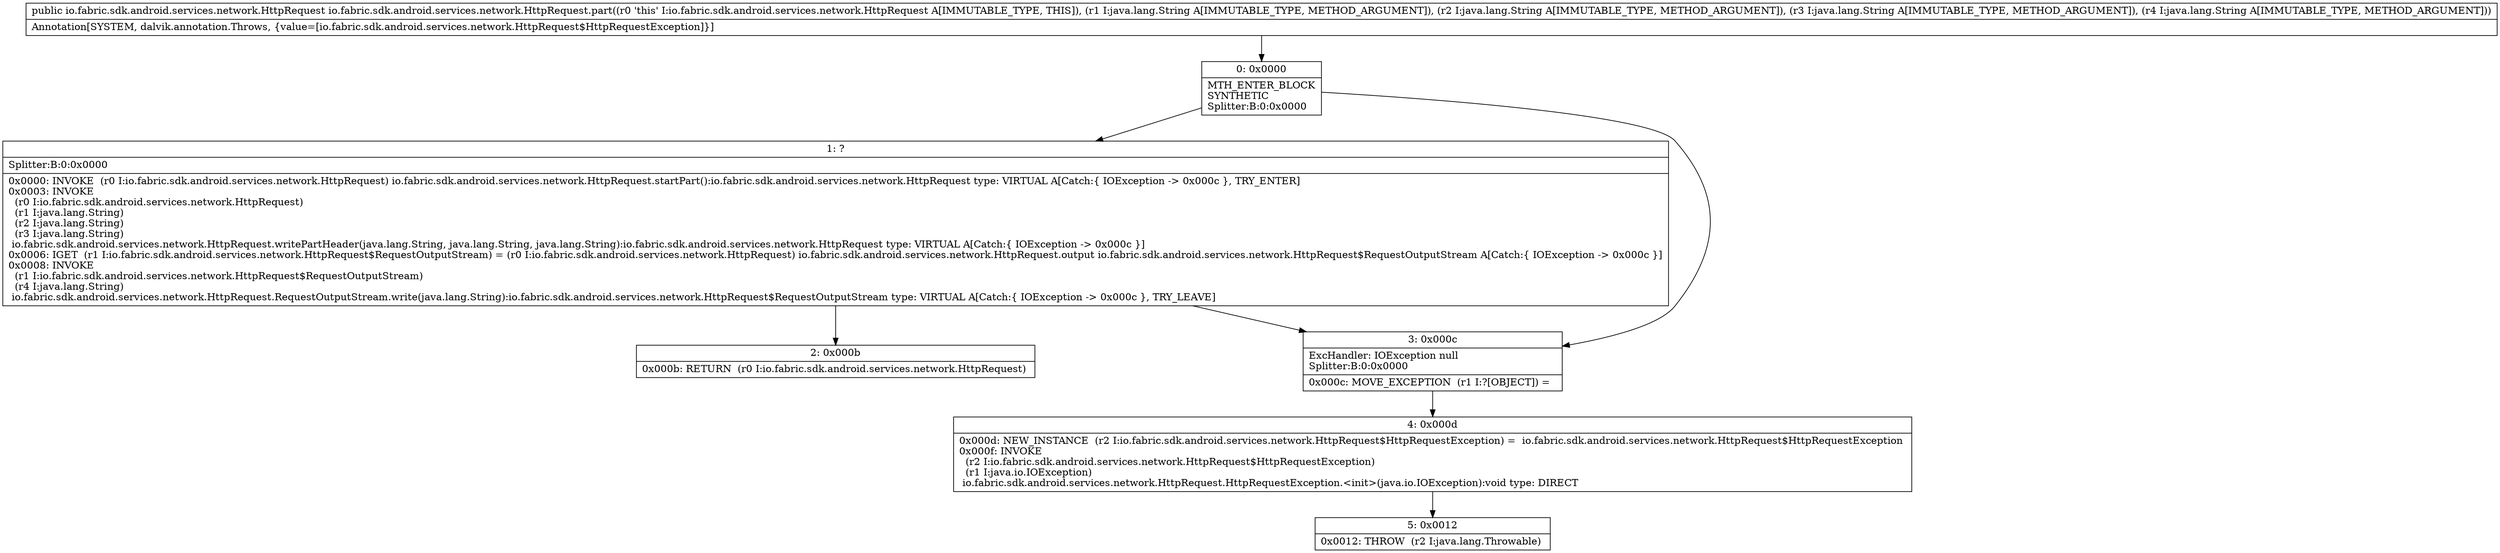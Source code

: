 digraph "CFG forio.fabric.sdk.android.services.network.HttpRequest.part(Ljava\/lang\/String;Ljava\/lang\/String;Ljava\/lang\/String;Ljava\/lang\/String;)Lio\/fabric\/sdk\/android\/services\/network\/HttpRequest;" {
Node_0 [shape=record,label="{0\:\ 0x0000|MTH_ENTER_BLOCK\lSYNTHETIC\lSplitter:B:0:0x0000\l}"];
Node_1 [shape=record,label="{1\:\ ?|Splitter:B:0:0x0000\l|0x0000: INVOKE  (r0 I:io.fabric.sdk.android.services.network.HttpRequest) io.fabric.sdk.android.services.network.HttpRequest.startPart():io.fabric.sdk.android.services.network.HttpRequest type: VIRTUAL A[Catch:\{ IOException \-\> 0x000c \}, TRY_ENTER]\l0x0003: INVOKE  \l  (r0 I:io.fabric.sdk.android.services.network.HttpRequest)\l  (r1 I:java.lang.String)\l  (r2 I:java.lang.String)\l  (r3 I:java.lang.String)\l io.fabric.sdk.android.services.network.HttpRequest.writePartHeader(java.lang.String, java.lang.String, java.lang.String):io.fabric.sdk.android.services.network.HttpRequest type: VIRTUAL A[Catch:\{ IOException \-\> 0x000c \}]\l0x0006: IGET  (r1 I:io.fabric.sdk.android.services.network.HttpRequest$RequestOutputStream) = (r0 I:io.fabric.sdk.android.services.network.HttpRequest) io.fabric.sdk.android.services.network.HttpRequest.output io.fabric.sdk.android.services.network.HttpRequest$RequestOutputStream A[Catch:\{ IOException \-\> 0x000c \}]\l0x0008: INVOKE  \l  (r1 I:io.fabric.sdk.android.services.network.HttpRequest$RequestOutputStream)\l  (r4 I:java.lang.String)\l io.fabric.sdk.android.services.network.HttpRequest.RequestOutputStream.write(java.lang.String):io.fabric.sdk.android.services.network.HttpRequest$RequestOutputStream type: VIRTUAL A[Catch:\{ IOException \-\> 0x000c \}, TRY_LEAVE]\l}"];
Node_2 [shape=record,label="{2\:\ 0x000b|0x000b: RETURN  (r0 I:io.fabric.sdk.android.services.network.HttpRequest) \l}"];
Node_3 [shape=record,label="{3\:\ 0x000c|ExcHandler: IOException null\lSplitter:B:0:0x0000\l|0x000c: MOVE_EXCEPTION  (r1 I:?[OBJECT]) =  \l}"];
Node_4 [shape=record,label="{4\:\ 0x000d|0x000d: NEW_INSTANCE  (r2 I:io.fabric.sdk.android.services.network.HttpRequest$HttpRequestException) =  io.fabric.sdk.android.services.network.HttpRequest$HttpRequestException \l0x000f: INVOKE  \l  (r2 I:io.fabric.sdk.android.services.network.HttpRequest$HttpRequestException)\l  (r1 I:java.io.IOException)\l io.fabric.sdk.android.services.network.HttpRequest.HttpRequestException.\<init\>(java.io.IOException):void type: DIRECT \l}"];
Node_5 [shape=record,label="{5\:\ 0x0012|0x0012: THROW  (r2 I:java.lang.Throwable) \l}"];
MethodNode[shape=record,label="{public io.fabric.sdk.android.services.network.HttpRequest io.fabric.sdk.android.services.network.HttpRequest.part((r0 'this' I:io.fabric.sdk.android.services.network.HttpRequest A[IMMUTABLE_TYPE, THIS]), (r1 I:java.lang.String A[IMMUTABLE_TYPE, METHOD_ARGUMENT]), (r2 I:java.lang.String A[IMMUTABLE_TYPE, METHOD_ARGUMENT]), (r3 I:java.lang.String A[IMMUTABLE_TYPE, METHOD_ARGUMENT]), (r4 I:java.lang.String A[IMMUTABLE_TYPE, METHOD_ARGUMENT]))  | Annotation[SYSTEM, dalvik.annotation.Throws, \{value=[io.fabric.sdk.android.services.network.HttpRequest$HttpRequestException]\}]\l}"];
MethodNode -> Node_0;
Node_0 -> Node_1;
Node_0 -> Node_3;
Node_1 -> Node_2;
Node_1 -> Node_3;
Node_3 -> Node_4;
Node_4 -> Node_5;
}

